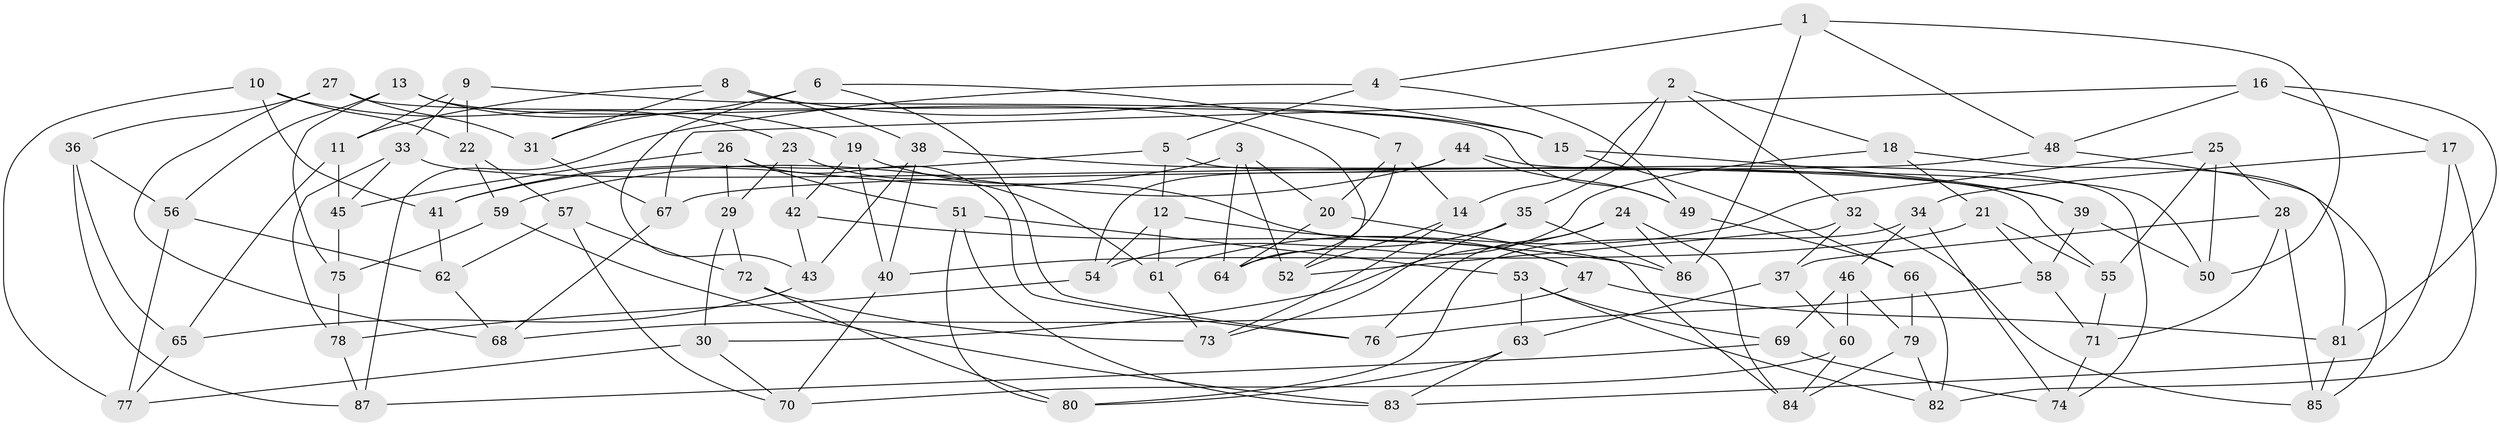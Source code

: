 // coarse degree distribution, {6: 0.49019607843137253, 5: 0.13725490196078433, 4: 0.35294117647058826, 3: 0.0196078431372549}
// Generated by graph-tools (version 1.1) at 2025/42/03/06/25 10:42:23]
// undirected, 87 vertices, 174 edges
graph export_dot {
graph [start="1"]
  node [color=gray90,style=filled];
  1;
  2;
  3;
  4;
  5;
  6;
  7;
  8;
  9;
  10;
  11;
  12;
  13;
  14;
  15;
  16;
  17;
  18;
  19;
  20;
  21;
  22;
  23;
  24;
  25;
  26;
  27;
  28;
  29;
  30;
  31;
  32;
  33;
  34;
  35;
  36;
  37;
  38;
  39;
  40;
  41;
  42;
  43;
  44;
  45;
  46;
  47;
  48;
  49;
  50;
  51;
  52;
  53;
  54;
  55;
  56;
  57;
  58;
  59;
  60;
  61;
  62;
  63;
  64;
  65;
  66;
  67;
  68;
  69;
  70;
  71;
  72;
  73;
  74;
  75;
  76;
  77;
  78;
  79;
  80;
  81;
  82;
  83;
  84;
  85;
  86;
  87;
  1 -- 86;
  1 -- 4;
  1 -- 48;
  1 -- 50;
  2 -- 32;
  2 -- 14;
  2 -- 18;
  2 -- 35;
  3 -- 64;
  3 -- 52;
  3 -- 41;
  3 -- 20;
  4 -- 87;
  4 -- 5;
  4 -- 49;
  5 -- 41;
  5 -- 74;
  5 -- 12;
  6 -- 31;
  6 -- 43;
  6 -- 7;
  6 -- 76;
  7 -- 64;
  7 -- 14;
  7 -- 20;
  8 -- 15;
  8 -- 38;
  8 -- 11;
  8 -- 31;
  9 -- 22;
  9 -- 33;
  9 -- 15;
  9 -- 11;
  10 -- 77;
  10 -- 41;
  10 -- 23;
  10 -- 22;
  11 -- 45;
  11 -- 65;
  12 -- 47;
  12 -- 54;
  12 -- 61;
  13 -- 56;
  13 -- 52;
  13 -- 75;
  13 -- 19;
  14 -- 73;
  14 -- 52;
  15 -- 66;
  15 -- 39;
  16 -- 67;
  16 -- 48;
  16 -- 17;
  16 -- 81;
  17 -- 34;
  17 -- 82;
  17 -- 83;
  18 -- 21;
  18 -- 85;
  18 -- 64;
  19 -- 42;
  19 -- 47;
  19 -- 40;
  20 -- 64;
  20 -- 84;
  21 -- 55;
  21 -- 58;
  21 -- 40;
  22 -- 57;
  22 -- 59;
  23 -- 61;
  23 -- 42;
  23 -- 29;
  24 -- 30;
  24 -- 84;
  24 -- 76;
  24 -- 86;
  25 -- 55;
  25 -- 61;
  25 -- 50;
  25 -- 28;
  26 -- 76;
  26 -- 45;
  26 -- 51;
  26 -- 29;
  27 -- 31;
  27 -- 36;
  27 -- 49;
  27 -- 68;
  28 -- 37;
  28 -- 71;
  28 -- 85;
  29 -- 72;
  29 -- 30;
  30 -- 77;
  30 -- 70;
  31 -- 67;
  32 -- 52;
  32 -- 37;
  32 -- 85;
  33 -- 55;
  33 -- 78;
  33 -- 45;
  34 -- 46;
  34 -- 74;
  34 -- 80;
  35 -- 73;
  35 -- 54;
  35 -- 86;
  36 -- 56;
  36 -- 65;
  36 -- 87;
  37 -- 63;
  37 -- 60;
  38 -- 40;
  38 -- 39;
  38 -- 43;
  39 -- 50;
  39 -- 58;
  40 -- 70;
  41 -- 62;
  42 -- 43;
  42 -- 86;
  43 -- 65;
  44 -- 50;
  44 -- 54;
  44 -- 49;
  44 -- 59;
  45 -- 75;
  46 -- 79;
  46 -- 60;
  46 -- 69;
  47 -- 68;
  47 -- 81;
  48 -- 81;
  48 -- 67;
  49 -- 66;
  51 -- 53;
  51 -- 80;
  51 -- 83;
  53 -- 69;
  53 -- 82;
  53 -- 63;
  54 -- 78;
  55 -- 71;
  56 -- 77;
  56 -- 62;
  57 -- 72;
  57 -- 70;
  57 -- 62;
  58 -- 71;
  58 -- 76;
  59 -- 75;
  59 -- 83;
  60 -- 70;
  60 -- 84;
  61 -- 73;
  62 -- 68;
  63 -- 83;
  63 -- 80;
  65 -- 77;
  66 -- 79;
  66 -- 82;
  67 -- 68;
  69 -- 87;
  69 -- 74;
  71 -- 74;
  72 -- 80;
  72 -- 73;
  75 -- 78;
  78 -- 87;
  79 -- 84;
  79 -- 82;
  81 -- 85;
}
